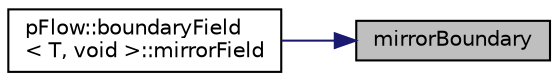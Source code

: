 digraph "mirrorBoundary"
{
 // LATEX_PDF_SIZE
  edge [fontname="Helvetica",fontsize="10",labelfontname="Helvetica",labelfontsize="10"];
  node [fontname="Helvetica",fontsize="10",shape=record];
  rankdir="RL";
  Node1 [label="mirrorBoundary",height=0.2,width=0.4,color="black", fillcolor="grey75", style="filled", fontcolor="black",tooltip=" "];
  Node1 -> Node2 [dir="back",color="midnightblue",fontsize="10",style="solid",fontname="Helvetica"];
  Node2 [label="pFlow::boundaryField\l\< T, void \>::mirrorField",height=0.2,width=0.4,color="black", fillcolor="white", style="filled",URL="$classpFlow_1_1boundaryField.html#ae90a712a3bd026b577e7b8fcb431f000",tooltip=" "];
}
